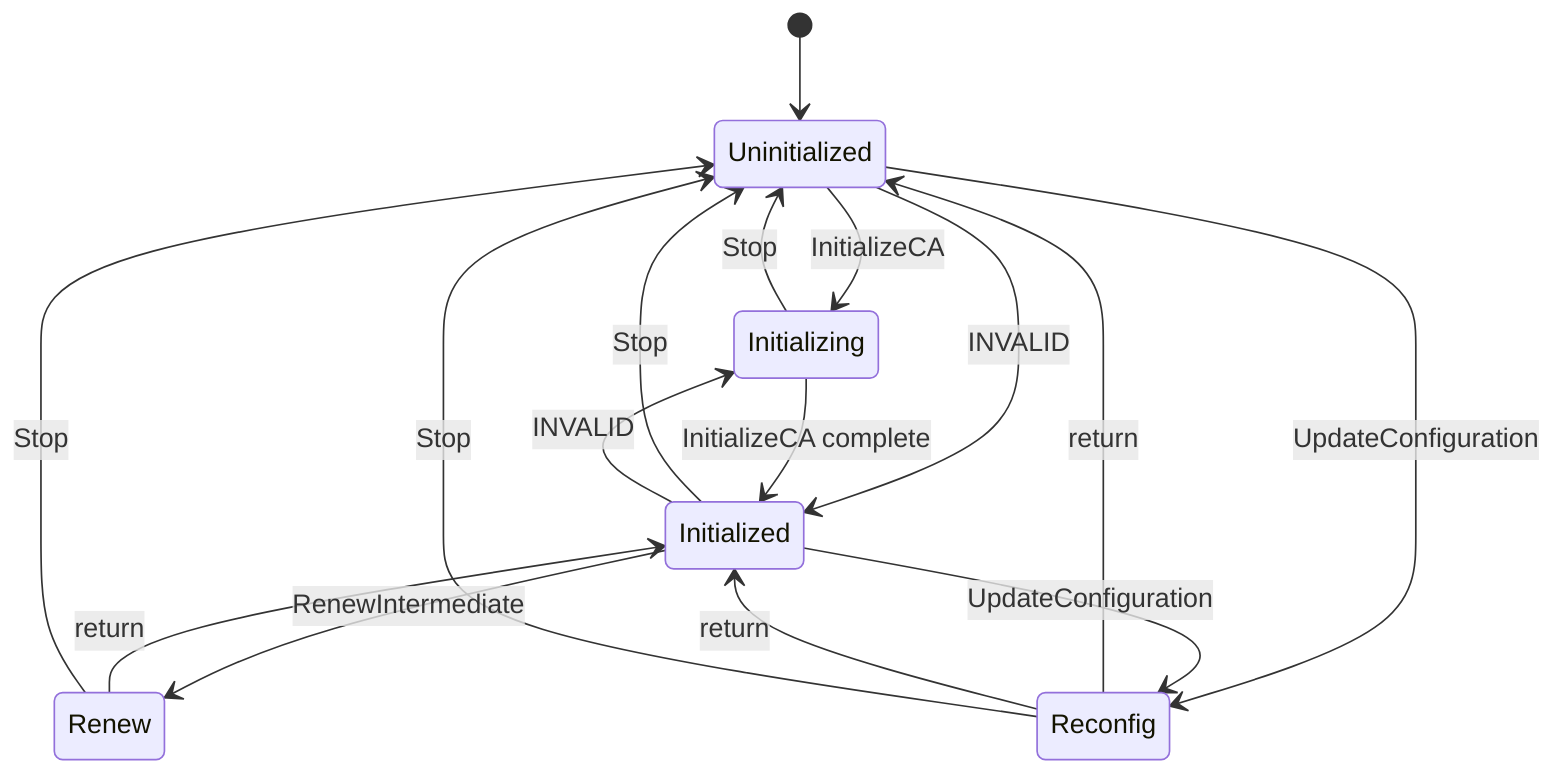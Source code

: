 stateDiagram-v2

    [*] --> Uninitialized
    Uninitialized --> Initializing : InitializeCA
    Uninitialized --> Reconfig : UpdateConfiguration
    Reconfig --> Uninitialized : return

    # Initialized can transition to any state
    Initialized --> Renew : RenewIntermediate
    Initialized --> Uninitialized : Stop
    Initialized --> Reconfig  : UpdateConfiguration
    Initialized --> Initializing : INVALID

    # Initialized is set using validate=false
    Uninitialized --> Initialized : INVALID
    Reconfig --> Initialized : return
    Initializing --> Initialized : InitializeCA complete
    Renew --> Initialized : return

    # Uninitialized is set using validate=false
    Renew --> Uninitialized : Stop
    Reconfig --> Uninitialized : Stop
    Initializing --> Uninitialized : Stop